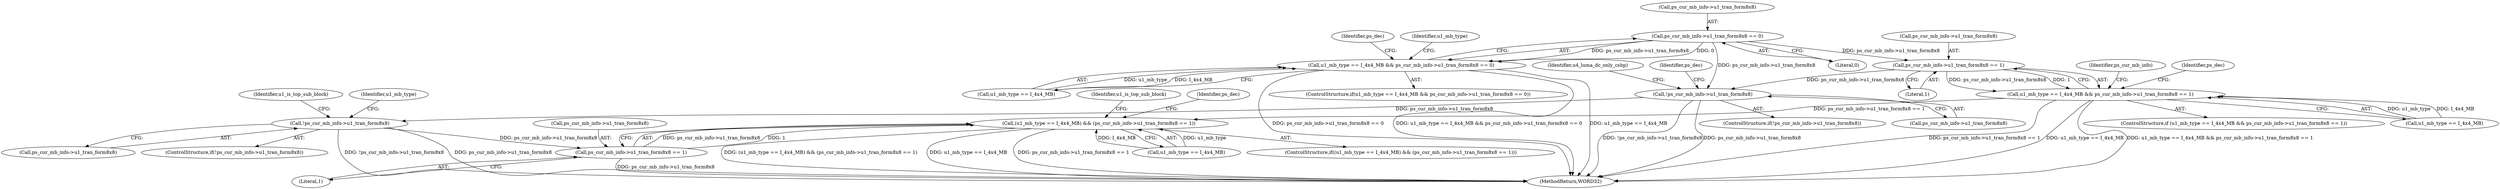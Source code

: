 digraph "0_Android_a583270e1c96d307469c83dc42bd3c5f1b9ef63f@pointer" {
"1000700" [label="(Call,ps_cur_mb_info->u1_tran_form8x8 == 0)"];
"1000696" [label="(Call,u1_mb_type == I_4x4_MB && ps_cur_mb_info->u1_tran_form8x8 == 0)"];
"1000725" [label="(Call,ps_cur_mb_info->u1_tran_form8x8 == 1)"];
"1000721" [label="(Call,u1_mb_type == I_4x4_MB && ps_cur_mb_info->u1_tran_form8x8 == 1)"];
"1001813" [label="(Call,(u1_mb_type == I_4x4_MB) && (ps_cur_mb_info->u1_tran_form8x8 == 1))"];
"1000745" [label="(Call,!ps_cur_mb_info->u1_tran_form8x8)"];
"1001013" [label="(Call,!ps_cur_mb_info->u1_tran_form8x8)"];
"1001817" [label="(Call,ps_cur_mb_info->u1_tran_form8x8 == 1)"];
"1000723" [label="(Identifier,u1_mb_type)"];
"1000733" [label="(Identifier,ps_dec)"];
"1001821" [label="(Literal,1)"];
"1003254" [label="(MethodReturn,WORD32)"];
"1000744" [label="(ControlStructure,if(!ps_cur_mb_info->u1_tran_form8x8))"];
"1000751" [label="(Identifier,u4_luma_dc_only_csbp)"];
"1001012" [label="(ControlStructure,if(!ps_cur_mb_info->u1_tran_form8x8))"];
"1000721" [label="(Call,u1_mb_type == I_4x4_MB && ps_cur_mb_info->u1_tran_form8x8 == 1)"];
"1001815" [label="(Identifier,u1_mb_type)"];
"1000701" [label="(Call,ps_cur_mb_info->u1_tran_form8x8)"];
"1002614" [label="(Identifier,ps_dec)"];
"1000747" [label="(Identifier,ps_cur_mb_info)"];
"1001826" [label="(Identifier,u1_is_top_sub_block)"];
"1001814" [label="(Call,u1_mb_type == I_4x4_MB)"];
"1001013" [label="(Call,!ps_cur_mb_info->u1_tran_form8x8)"];
"1000746" [label="(Call,ps_cur_mb_info->u1_tran_form8x8)"];
"1001817" [label="(Call,ps_cur_mb_info->u1_tran_form8x8 == 1)"];
"1001813" [label="(Call,(u1_mb_type == I_4x4_MB) && (ps_cur_mb_info->u1_tran_form8x8 == 1))"];
"1000704" [label="(Literal,0)"];
"1001812" [label="(ControlStructure,if((u1_mb_type == I_4x4_MB) && (ps_cur_mb_info->u1_tran_form8x8 == 1)))"];
"1000720" [label="(ControlStructure,if (u1_mb_type == I_4x4_MB && ps_cur_mb_info->u1_tran_form8x8 == 1))"];
"1000697" [label="(Call,u1_mb_type == I_4x4_MB)"];
"1000708" [label="(Identifier,ps_dec)"];
"1000700" [label="(Call,ps_cur_mb_info->u1_tran_form8x8 == 0)"];
"1000725" [label="(Call,ps_cur_mb_info->u1_tran_form8x8 == 1)"];
"1000745" [label="(Call,!ps_cur_mb_info->u1_tran_form8x8)"];
"1001014" [label="(Call,ps_cur_mb_info->u1_tran_form8x8)"];
"1000696" [label="(Call,u1_mb_type == I_4x4_MB && ps_cur_mb_info->u1_tran_form8x8 == 0)"];
"1000729" [label="(Literal,1)"];
"1001021" [label="(Identifier,u1_is_top_sub_block)"];
"1001818" [label="(Call,ps_cur_mb_info->u1_tran_form8x8)"];
"1000695" [label="(ControlStructure,if(u1_mb_type == I_4x4_MB && ps_cur_mb_info->u1_tran_form8x8 == 0))"];
"1000726" [label="(Call,ps_cur_mb_info->u1_tran_form8x8)"];
"1000722" [label="(Call,u1_mb_type == I_4x4_MB)"];
"1000762" [label="(Identifier,ps_dec)"];
"1000700" -> "1000696"  [label="AST: "];
"1000700" -> "1000704"  [label="CFG: "];
"1000701" -> "1000700"  [label="AST: "];
"1000704" -> "1000700"  [label="AST: "];
"1000696" -> "1000700"  [label="CFG: "];
"1000700" -> "1000696"  [label="DDG: ps_cur_mb_info->u1_tran_form8x8"];
"1000700" -> "1000696"  [label="DDG: 0"];
"1000700" -> "1000725"  [label="DDG: ps_cur_mb_info->u1_tran_form8x8"];
"1000700" -> "1000745"  [label="DDG: ps_cur_mb_info->u1_tran_form8x8"];
"1000696" -> "1000695"  [label="AST: "];
"1000696" -> "1000697"  [label="CFG: "];
"1000697" -> "1000696"  [label="AST: "];
"1000708" -> "1000696"  [label="CFG: "];
"1000723" -> "1000696"  [label="CFG: "];
"1000696" -> "1003254"  [label="DDG: ps_cur_mb_info->u1_tran_form8x8 == 0"];
"1000696" -> "1003254"  [label="DDG: u1_mb_type == I_4x4_MB && ps_cur_mb_info->u1_tran_form8x8 == 0"];
"1000696" -> "1003254"  [label="DDG: u1_mb_type == I_4x4_MB"];
"1000697" -> "1000696"  [label="DDG: u1_mb_type"];
"1000697" -> "1000696"  [label="DDG: I_4x4_MB"];
"1000725" -> "1000721"  [label="AST: "];
"1000725" -> "1000729"  [label="CFG: "];
"1000726" -> "1000725"  [label="AST: "];
"1000729" -> "1000725"  [label="AST: "];
"1000721" -> "1000725"  [label="CFG: "];
"1000725" -> "1000721"  [label="DDG: ps_cur_mb_info->u1_tran_form8x8"];
"1000725" -> "1000721"  [label="DDG: 1"];
"1000725" -> "1000745"  [label="DDG: ps_cur_mb_info->u1_tran_form8x8"];
"1000721" -> "1000720"  [label="AST: "];
"1000721" -> "1000722"  [label="CFG: "];
"1000722" -> "1000721"  [label="AST: "];
"1000733" -> "1000721"  [label="CFG: "];
"1000747" -> "1000721"  [label="CFG: "];
"1000721" -> "1003254"  [label="DDG: u1_mb_type == I_4x4_MB && ps_cur_mb_info->u1_tran_form8x8 == 1"];
"1000721" -> "1003254"  [label="DDG: ps_cur_mb_info->u1_tran_form8x8 == 1"];
"1000721" -> "1003254"  [label="DDG: u1_mb_type == I_4x4_MB"];
"1000722" -> "1000721"  [label="DDG: u1_mb_type"];
"1000722" -> "1000721"  [label="DDG: I_4x4_MB"];
"1000721" -> "1001813"  [label="DDG: ps_cur_mb_info->u1_tran_form8x8 == 1"];
"1001813" -> "1001812"  [label="AST: "];
"1001813" -> "1001814"  [label="CFG: "];
"1001813" -> "1001817"  [label="CFG: "];
"1001814" -> "1001813"  [label="AST: "];
"1001817" -> "1001813"  [label="AST: "];
"1001826" -> "1001813"  [label="CFG: "];
"1002614" -> "1001813"  [label="CFG: "];
"1001813" -> "1003254"  [label="DDG: (u1_mb_type == I_4x4_MB) && (ps_cur_mb_info->u1_tran_form8x8 == 1)"];
"1001813" -> "1003254"  [label="DDG: u1_mb_type == I_4x4_MB"];
"1001813" -> "1003254"  [label="DDG: ps_cur_mb_info->u1_tran_form8x8 == 1"];
"1001814" -> "1001813"  [label="DDG: u1_mb_type"];
"1001814" -> "1001813"  [label="DDG: I_4x4_MB"];
"1001817" -> "1001813"  [label="DDG: ps_cur_mb_info->u1_tran_form8x8"];
"1001817" -> "1001813"  [label="DDG: 1"];
"1000745" -> "1000744"  [label="AST: "];
"1000745" -> "1000746"  [label="CFG: "];
"1000746" -> "1000745"  [label="AST: "];
"1000751" -> "1000745"  [label="CFG: "];
"1000762" -> "1000745"  [label="CFG: "];
"1000745" -> "1003254"  [label="DDG: !ps_cur_mb_info->u1_tran_form8x8"];
"1000745" -> "1003254"  [label="DDG: ps_cur_mb_info->u1_tran_form8x8"];
"1000745" -> "1001013"  [label="DDG: ps_cur_mb_info->u1_tran_form8x8"];
"1001013" -> "1001012"  [label="AST: "];
"1001013" -> "1001014"  [label="CFG: "];
"1001014" -> "1001013"  [label="AST: "];
"1001021" -> "1001013"  [label="CFG: "];
"1001815" -> "1001013"  [label="CFG: "];
"1001013" -> "1003254"  [label="DDG: !ps_cur_mb_info->u1_tran_form8x8"];
"1001013" -> "1003254"  [label="DDG: ps_cur_mb_info->u1_tran_form8x8"];
"1001013" -> "1001817"  [label="DDG: ps_cur_mb_info->u1_tran_form8x8"];
"1001817" -> "1001821"  [label="CFG: "];
"1001818" -> "1001817"  [label="AST: "];
"1001821" -> "1001817"  [label="AST: "];
"1001817" -> "1003254"  [label="DDG: ps_cur_mb_info->u1_tran_form8x8"];
}
